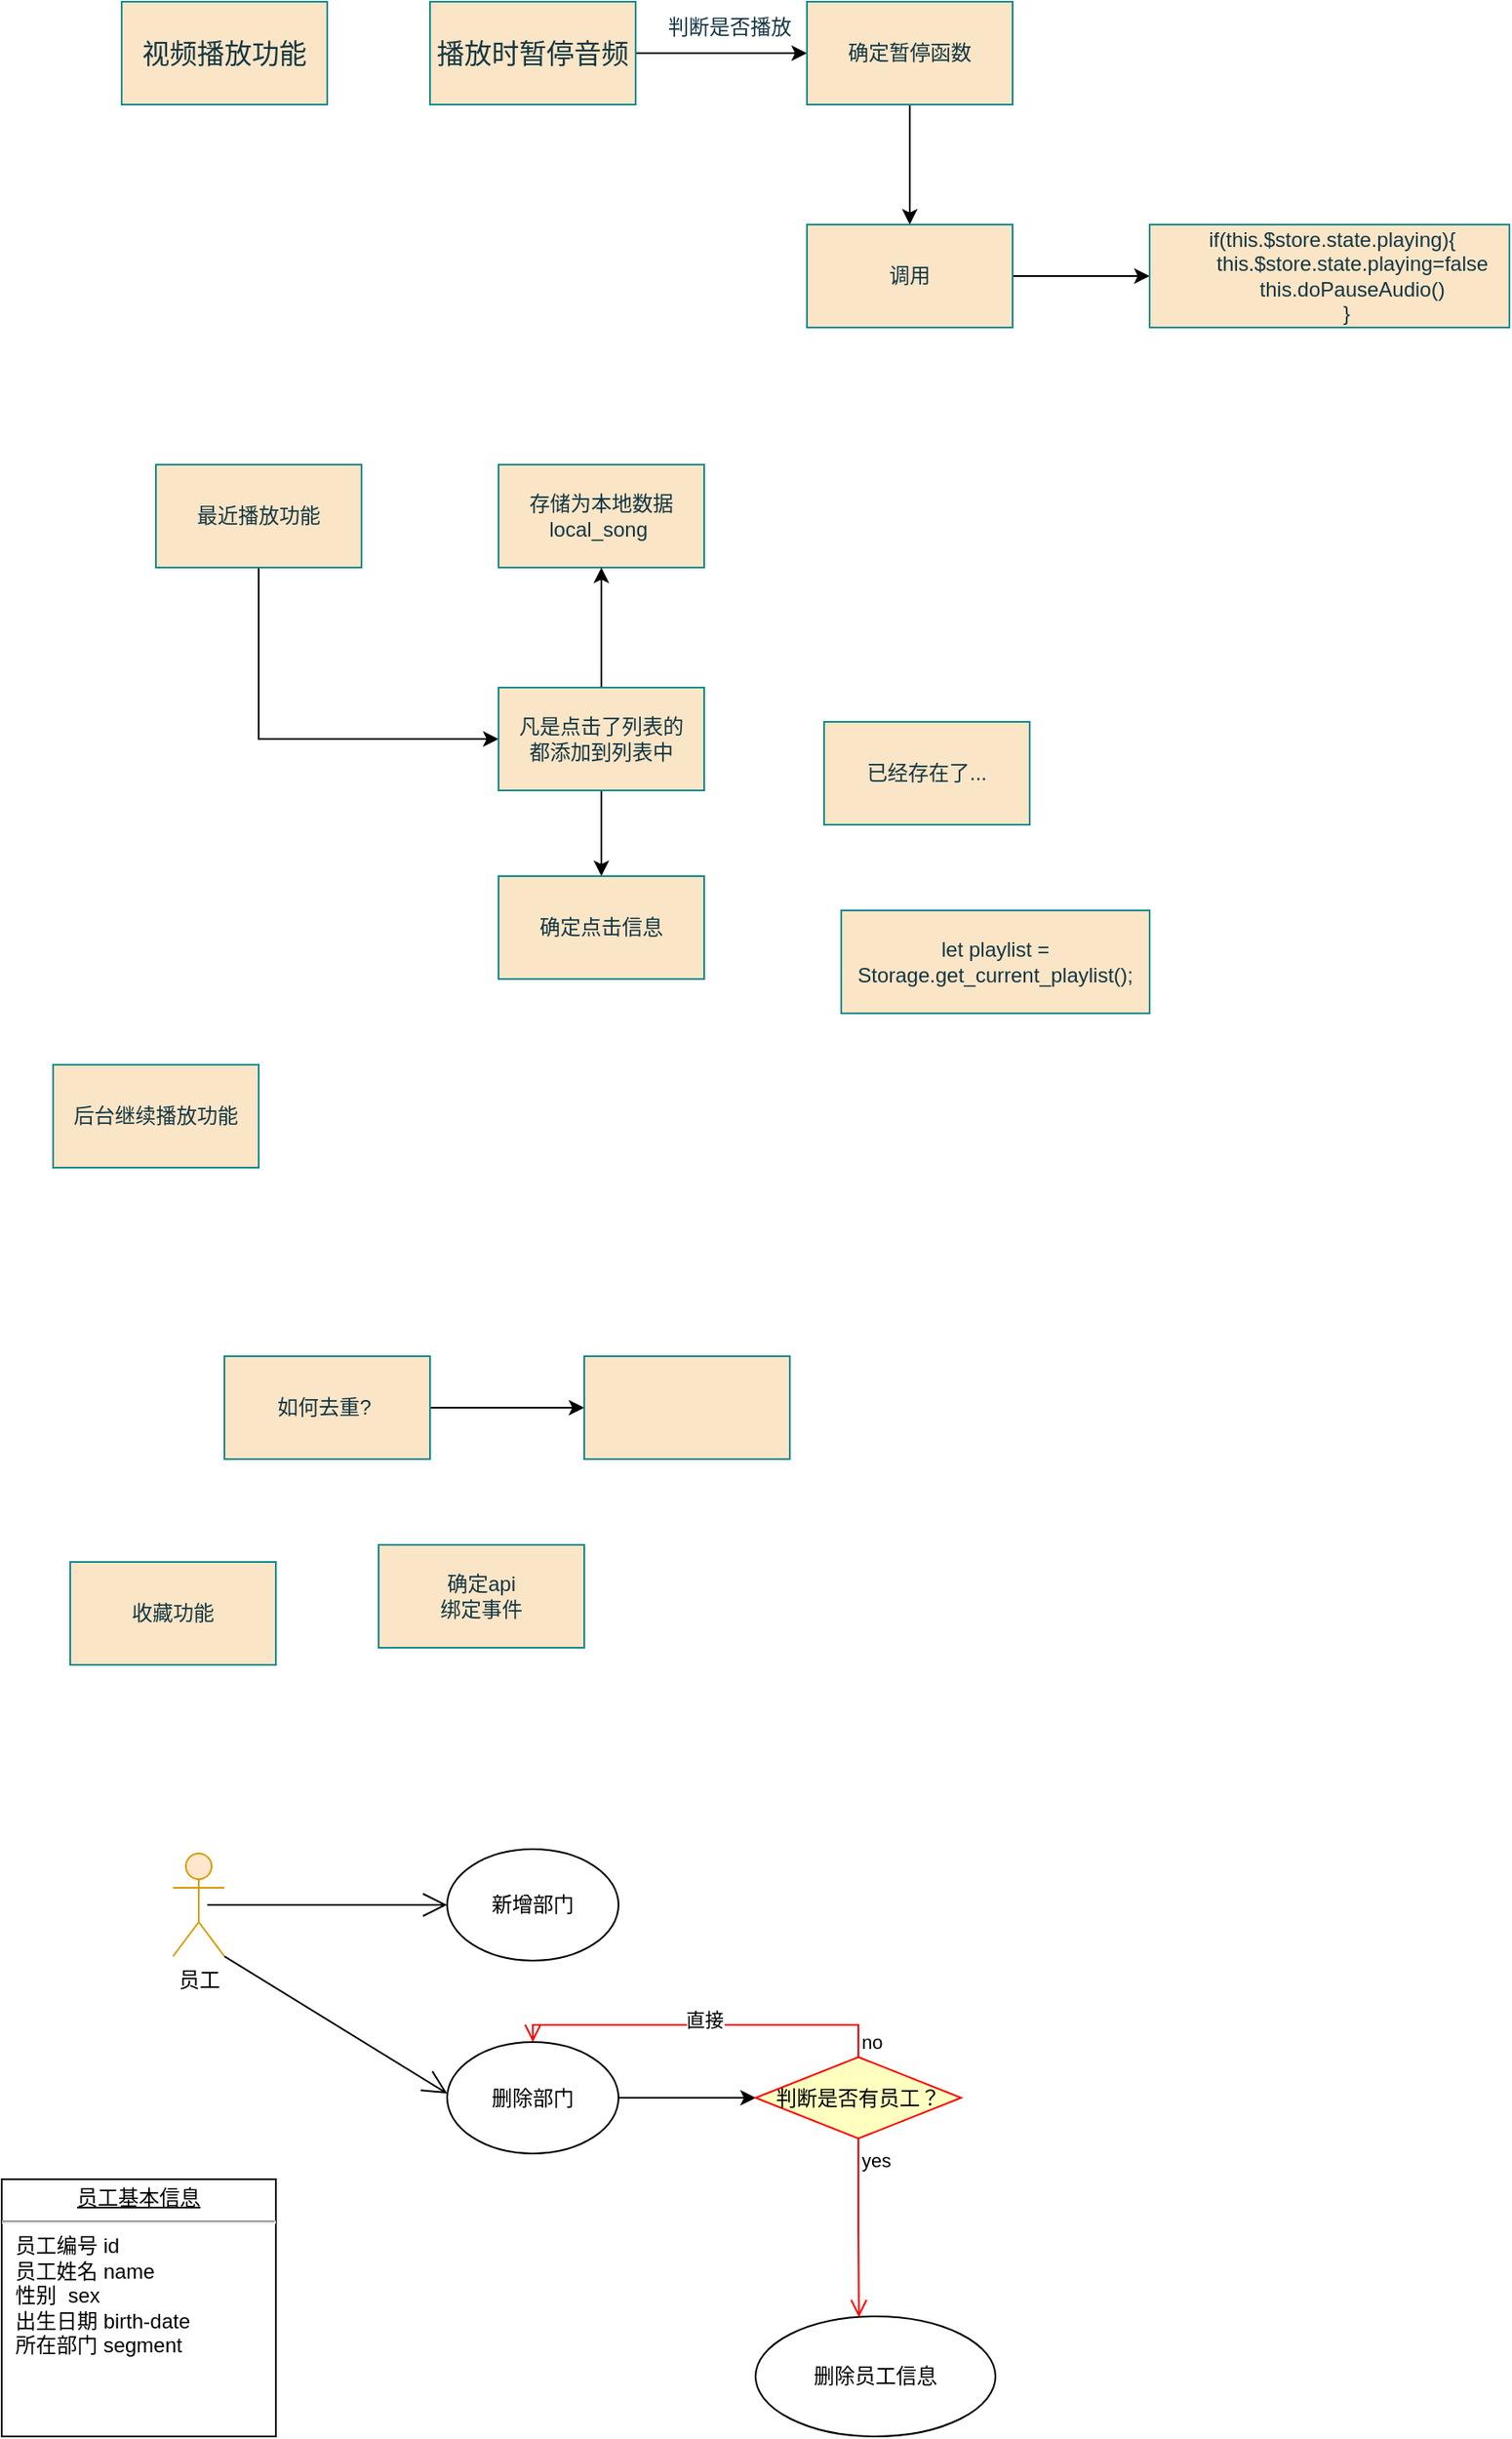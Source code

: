 <mxfile version="21.0.8" type="github">
  <diagram name="第 1 页" id="Fdgy_Q9sTbDUWi0A0H8j">
    <mxGraphModel dx="643" dy="433" grid="1" gridSize="10" guides="1" tooltips="1" connect="1" arrows="1" fold="1" page="1" pageScale="1" pageWidth="850" pageHeight="1100" math="0" shadow="0">
      <root>
        <mxCell id="0" />
        <mxCell id="1" parent="0" />
        <mxCell id="6d0vDIdPtCshTIeItXxf-2" value="&lt;span style=&quot;font-size: 16px;&quot;&gt;视频播放功能&lt;/span&gt;" style="whiteSpace=wrap;html=1;strokeColor=#0F8B8D;fontColor=#143642;fillColor=#FAE5C7;" parent="1" vertex="1">
          <mxGeometry x="130" y="110" width="120" height="60" as="geometry" />
        </mxCell>
        <mxCell id="6d0vDIdPtCshTIeItXxf-5" style="edgeStyle=orthogonalEdgeStyle;rounded=0;orthogonalLoop=1;jettySize=auto;html=1;fontFamily=Helvetica;fontSize=12;fontColor=#143642;" parent="1" source="6d0vDIdPtCshTIeItXxf-3" target="6d0vDIdPtCshTIeItXxf-4" edge="1">
          <mxGeometry relative="1" as="geometry" />
        </mxCell>
        <mxCell id="6d0vDIdPtCshTIeItXxf-3" value="&lt;span style=&quot;font-size: 16px;&quot;&gt;播放时暂停音频&lt;/span&gt;" style="whiteSpace=wrap;html=1;strokeColor=#0F8B8D;fontColor=#143642;fillColor=#FAE5C7;" parent="1" vertex="1">
          <mxGeometry x="310" y="110" width="120" height="60" as="geometry" />
        </mxCell>
        <mxCell id="6d0vDIdPtCshTIeItXxf-11" style="edgeStyle=orthogonalEdgeStyle;rounded=0;orthogonalLoop=1;jettySize=auto;html=1;entryX=0.5;entryY=0;entryDx=0;entryDy=0;fontFamily=Helvetica;fontSize=12;fontColor=#143642;" parent="1" source="6d0vDIdPtCshTIeItXxf-4" target="6d0vDIdPtCshTIeItXxf-7" edge="1">
          <mxGeometry relative="1" as="geometry" />
        </mxCell>
        <mxCell id="6d0vDIdPtCshTIeItXxf-4" value="确定暂停函数" style="whiteSpace=wrap;html=1;strokeColor=#0F8B8D;fontFamily=Helvetica;fontSize=12;fontColor=#143642;fillColor=#FAE5C7;" parent="1" vertex="1">
          <mxGeometry x="530" y="110" width="120" height="60" as="geometry" />
        </mxCell>
        <mxCell id="6d0vDIdPtCshTIeItXxf-10" style="edgeStyle=orthogonalEdgeStyle;rounded=0;orthogonalLoop=1;jettySize=auto;html=1;exitX=1;exitY=0.5;exitDx=0;exitDy=0;fontFamily=Helvetica;fontSize=12;fontColor=#143642;" parent="1" source="6d0vDIdPtCshTIeItXxf-7" target="6d0vDIdPtCshTIeItXxf-9" edge="1">
          <mxGeometry relative="1" as="geometry" />
        </mxCell>
        <mxCell id="6d0vDIdPtCshTIeItXxf-7" value="调用" style="whiteSpace=wrap;html=1;strokeColor=#0F8B8D;fontFamily=Helvetica;fontSize=12;fontColor=#143642;fillColor=#FAE5C7;" parent="1" vertex="1">
          <mxGeometry x="530" y="240" width="120" height="60" as="geometry" />
        </mxCell>
        <mxCell id="6d0vDIdPtCshTIeItXxf-8" value="判断是否播放" style="text;strokeColor=none;align=center;fillColor=none;html=1;verticalAlign=middle;whiteSpace=wrap;rounded=0;fontSize=12;fontFamily=Helvetica;fontColor=#143642;" parent="1" vertex="1">
          <mxGeometry x="440" y="110" width="90" height="30" as="geometry" />
        </mxCell>
        <mxCell id="6d0vDIdPtCshTIeItXxf-9" value="&lt;div&gt;&amp;nbsp;if(this.$store.state.playing){&lt;/div&gt;&lt;div&gt;&amp;nbsp; &amp;nbsp; &amp;nbsp; &amp;nbsp; this.$store.state.playing=false&lt;/div&gt;&lt;div&gt;&amp;nbsp; &amp;nbsp; &amp;nbsp; &amp;nbsp; this.doPauseAudio()&lt;/div&gt;&lt;div&gt;&amp;nbsp; &amp;nbsp; &amp;nbsp; }&lt;/div&gt;" style="whiteSpace=wrap;html=1;strokeColor=#0F8B8D;fontFamily=Helvetica;fontSize=12;fontColor=#143642;fillColor=#FAE5C7;" parent="1" vertex="1">
          <mxGeometry x="730" y="240" width="210" height="60" as="geometry" />
        </mxCell>
        <mxCell id="6d0vDIdPtCshTIeItXxf-15" style="edgeStyle=orthogonalEdgeStyle;rounded=0;orthogonalLoop=1;jettySize=auto;html=1;exitX=0.5;exitY=1;exitDx=0;exitDy=0;entryX=0;entryY=0.5;entryDx=0;entryDy=0;fontFamily=Helvetica;fontSize=12;fontColor=#143642;" parent="1" source="6d0vDIdPtCshTIeItXxf-12" target="6d0vDIdPtCshTIeItXxf-14" edge="1">
          <mxGeometry relative="1" as="geometry" />
        </mxCell>
        <mxCell id="6d0vDIdPtCshTIeItXxf-12" value="最近播放功能" style="whiteSpace=wrap;html=1;strokeColor=#0F8B8D;fontFamily=Helvetica;fontSize=12;fontColor=#143642;fillColor=#FAE5C7;" parent="1" vertex="1">
          <mxGeometry x="150" y="380" width="120" height="60" as="geometry" />
        </mxCell>
        <mxCell id="6d0vDIdPtCshTIeItXxf-13" value="存储为本地数据 local_song&amp;nbsp;" style="whiteSpace=wrap;html=1;strokeColor=#0F8B8D;fontFamily=Helvetica;fontSize=12;fontColor=#143642;fillColor=#FAE5C7;" parent="1" vertex="1">
          <mxGeometry x="350" y="380" width="120" height="60" as="geometry" />
        </mxCell>
        <mxCell id="6d0vDIdPtCshTIeItXxf-16" style="edgeStyle=orthogonalEdgeStyle;rounded=0;orthogonalLoop=1;jettySize=auto;html=1;fontFamily=Helvetica;fontSize=12;fontColor=#143642;" parent="1" source="6d0vDIdPtCshTIeItXxf-14" target="6d0vDIdPtCshTIeItXxf-13" edge="1">
          <mxGeometry relative="1" as="geometry" />
        </mxCell>
        <mxCell id="6d0vDIdPtCshTIeItXxf-17" style="edgeStyle=orthogonalEdgeStyle;rounded=0;orthogonalLoop=1;jettySize=auto;html=1;fontFamily=Helvetica;fontSize=12;fontColor=#143642;" parent="1" source="6d0vDIdPtCshTIeItXxf-14" edge="1">
          <mxGeometry relative="1" as="geometry">
            <mxPoint x="410" y="620" as="targetPoint" />
          </mxGeometry>
        </mxCell>
        <mxCell id="6d0vDIdPtCshTIeItXxf-14" value="凡是点击了列表的&lt;br&gt;都添加到列表中" style="whiteSpace=wrap;html=1;strokeColor=#0F8B8D;fontFamily=Helvetica;fontSize=12;fontColor=#143642;fillColor=#FAE5C7;" parent="1" vertex="1">
          <mxGeometry x="350" y="510" width="120" height="60" as="geometry" />
        </mxCell>
        <mxCell id="6d0vDIdPtCshTIeItXxf-18" value="确定点击信息" style="whiteSpace=wrap;html=1;strokeColor=#0F8B8D;fontFamily=Helvetica;fontSize=12;fontColor=#143642;fillColor=#FAE5C7;" parent="1" vertex="1">
          <mxGeometry x="350" y="620" width="120" height="60" as="geometry" />
        </mxCell>
        <mxCell id="6d0vDIdPtCshTIeItXxf-19" value="已经存在了..." style="whiteSpace=wrap;html=1;strokeColor=#0F8B8D;fontFamily=Helvetica;fontSize=12;fontColor=#143642;fillColor=#FAE5C7;" parent="1" vertex="1">
          <mxGeometry x="540" y="530" width="120" height="60" as="geometry" />
        </mxCell>
        <mxCell id="6d0vDIdPtCshTIeItXxf-20" value="let playlist = Storage.get_current_playlist();" style="whiteSpace=wrap;html=1;strokeColor=#0F8B8D;fontFamily=Helvetica;fontSize=12;fontColor=#143642;fillColor=#FAE5C7;" parent="1" vertex="1">
          <mxGeometry x="550" y="640" width="180" height="60" as="geometry" />
        </mxCell>
        <mxCell id="6d0vDIdPtCshTIeItXxf-21" value="后台继续播放功能" style="whiteSpace=wrap;html=1;strokeColor=#0F8B8D;fontFamily=Helvetica;fontSize=12;fontColor=#143642;fillColor=#FAE5C7;" parent="1" vertex="1">
          <mxGeometry x="90" y="730" width="120" height="60" as="geometry" />
        </mxCell>
        <mxCell id="6d0vDIdPtCshTIeItXxf-24" style="edgeStyle=orthogonalEdgeStyle;rounded=0;orthogonalLoop=1;jettySize=auto;html=1;entryX=0;entryY=0.5;entryDx=0;entryDy=0;fontFamily=Helvetica;fontSize=12;fontColor=#143642;" parent="1" source="6d0vDIdPtCshTIeItXxf-22" target="6d0vDIdPtCshTIeItXxf-23" edge="1">
          <mxGeometry relative="1" as="geometry" />
        </mxCell>
        <mxCell id="6d0vDIdPtCshTIeItXxf-22" value="如何去重?&amp;nbsp;" style="whiteSpace=wrap;html=1;strokeColor=#0F8B8D;fontFamily=Helvetica;fontSize=12;fontColor=#143642;fillColor=#FAE5C7;" parent="1" vertex="1">
          <mxGeometry x="190" y="900" width="120" height="60" as="geometry" />
        </mxCell>
        <mxCell id="6d0vDIdPtCshTIeItXxf-23" value="" style="whiteSpace=wrap;html=1;strokeColor=#0F8B8D;fontFamily=Helvetica;fontSize=12;fontColor=#143642;fillColor=#FAE5C7;" parent="1" vertex="1">
          <mxGeometry x="400" y="900" width="120" height="60" as="geometry" />
        </mxCell>
        <mxCell id="6d0vDIdPtCshTIeItXxf-25" value="收藏功能" style="whiteSpace=wrap;html=1;strokeColor=#0F8B8D;fontFamily=Helvetica;fontSize=12;fontColor=#143642;fillColor=#FAE5C7;" parent="1" vertex="1">
          <mxGeometry x="100" y="1020" width="120" height="60" as="geometry" />
        </mxCell>
        <mxCell id="6d0vDIdPtCshTIeItXxf-26" value="确定api&lt;br&gt;绑定事件" style="whiteSpace=wrap;html=1;strokeColor=#0F8B8D;fontFamily=Helvetica;fontSize=12;fontColor=#143642;fillColor=#FAE5C7;" parent="1" vertex="1">
          <mxGeometry x="280" y="1010" width="120" height="60" as="geometry" />
        </mxCell>
        <mxCell id="bxvCTaKdcLvJWPx5Y7V_-1" value="员工" style="shape=umlActor;verticalLabelPosition=bottom;verticalAlign=top;html=1;fillColor=#ffe6cc;strokeColor=#d79b00;" vertex="1" parent="1">
          <mxGeometry x="160" y="1190" width="30" height="60" as="geometry" />
        </mxCell>
        <mxCell id="bxvCTaKdcLvJWPx5Y7V_-4" value="新增部门" style="ellipse;whiteSpace=wrap;html=1;" vertex="1" parent="1">
          <mxGeometry x="320" y="1187.5" width="100" height="65" as="geometry" />
        </mxCell>
        <mxCell id="bxvCTaKdcLvJWPx5Y7V_-11" value="&lt;p style=&quot;margin:0px;margin-top:4px;text-align:center;text-decoration:underline;&quot;&gt;员工基本信息&lt;/p&gt;&lt;hr&gt;&lt;p style=&quot;margin:0px;margin-left:8px;&quot;&gt;员工编号 id&lt;br&gt;员工姓名 name&lt;br&gt;性别 &lt;span style=&quot;white-space: pre;&quot;&gt;	&lt;/span&gt;sex&lt;/p&gt;&lt;p style=&quot;margin:0px;margin-left:8px;&quot;&gt;出生日期 birth-date&lt;/p&gt;&lt;p style=&quot;margin:0px;margin-left:8px;&quot;&gt;所在部门 segment&lt;/p&gt;" style="verticalAlign=top;align=left;overflow=fill;fontSize=12;fontFamily=Helvetica;html=1;whiteSpace=wrap;" vertex="1" parent="1">
          <mxGeometry x="60" y="1380" width="160" height="150" as="geometry" />
        </mxCell>
        <mxCell id="bxvCTaKdcLvJWPx5Y7V_-20" style="edgeStyle=orthogonalEdgeStyle;rounded=0;orthogonalLoop=1;jettySize=auto;html=1;" edge="1" parent="1" source="bxvCTaKdcLvJWPx5Y7V_-12" target="bxvCTaKdcLvJWPx5Y7V_-17">
          <mxGeometry relative="1" as="geometry" />
        </mxCell>
        <mxCell id="bxvCTaKdcLvJWPx5Y7V_-12" value="删除部门" style="ellipse;whiteSpace=wrap;html=1;" vertex="1" parent="1">
          <mxGeometry x="320" y="1300" width="100" height="65" as="geometry" />
        </mxCell>
        <mxCell id="bxvCTaKdcLvJWPx5Y7V_-15" value="" style="endArrow=open;endFill=1;endSize=12;html=1;rounded=0;exitX=1;exitY=1;exitDx=0;exitDy=0;exitPerimeter=0;" edge="1" parent="1" source="bxvCTaKdcLvJWPx5Y7V_-1">
          <mxGeometry width="160" relative="1" as="geometry">
            <mxPoint x="160" y="1330" as="sourcePoint" />
            <mxPoint x="320" y="1330" as="targetPoint" />
          </mxGeometry>
        </mxCell>
        <mxCell id="bxvCTaKdcLvJWPx5Y7V_-16" value="" style="endArrow=open;endFill=1;endSize=12;html=1;rounded=0;entryX=0;entryY=0.5;entryDx=0;entryDy=0;" edge="1" parent="1" target="bxvCTaKdcLvJWPx5Y7V_-4">
          <mxGeometry width="160" relative="1" as="geometry">
            <mxPoint x="180" y="1220" as="sourcePoint" />
            <mxPoint x="310" y="1220" as="targetPoint" />
          </mxGeometry>
        </mxCell>
        <mxCell id="bxvCTaKdcLvJWPx5Y7V_-17" value="判断是否有员工？" style="rhombus;whiteSpace=wrap;html=1;fontColor=#000000;fillColor=#ffffc0;strokeColor=#ff0000;" vertex="1" parent="1">
          <mxGeometry x="500" y="1308.75" width="120" height="47.5" as="geometry" />
        </mxCell>
        <mxCell id="bxvCTaKdcLvJWPx5Y7V_-18" value="no" style="edgeStyle=orthogonalEdgeStyle;html=1;align=left;verticalAlign=bottom;endArrow=open;endSize=8;strokeColor=#ff0000;rounded=0;entryX=0.5;entryY=0;entryDx=0;entryDy=0;exitX=0.5;exitY=0;exitDx=0;exitDy=0;" edge="1" source="bxvCTaKdcLvJWPx5Y7V_-17" parent="1" target="bxvCTaKdcLvJWPx5Y7V_-12">
          <mxGeometry x="-1" relative="1" as="geometry">
            <mxPoint x="720" y="1270" as="targetPoint" />
          </mxGeometry>
        </mxCell>
        <mxCell id="bxvCTaKdcLvJWPx5Y7V_-22" value="直接" style="edgeLabel;html=1;align=center;verticalAlign=middle;resizable=0;points=[];" vertex="1" connectable="0" parent="bxvCTaKdcLvJWPx5Y7V_-18">
          <mxGeometry x="-0.192" y="-3" relative="1" as="geometry">
            <mxPoint x="-21" as="offset" />
          </mxGeometry>
        </mxCell>
        <mxCell id="bxvCTaKdcLvJWPx5Y7V_-19" value="yes" style="edgeStyle=orthogonalEdgeStyle;html=1;align=left;verticalAlign=top;endArrow=open;endSize=8;strokeColor=#ff0000;rounded=0;entryX=0.431;entryY=0.007;entryDx=0;entryDy=0;entryPerimeter=0;" edge="1" source="bxvCTaKdcLvJWPx5Y7V_-17" parent="1" target="bxvCTaKdcLvJWPx5Y7V_-21">
          <mxGeometry x="-1" relative="1" as="geometry">
            <mxPoint x="520" y="1410" as="targetPoint" />
          </mxGeometry>
        </mxCell>
        <mxCell id="bxvCTaKdcLvJWPx5Y7V_-21" value="删除员工信息" style="ellipse;whiteSpace=wrap;html=1;" vertex="1" parent="1">
          <mxGeometry x="500" y="1460" width="140" height="70" as="geometry" />
        </mxCell>
      </root>
    </mxGraphModel>
  </diagram>
</mxfile>
